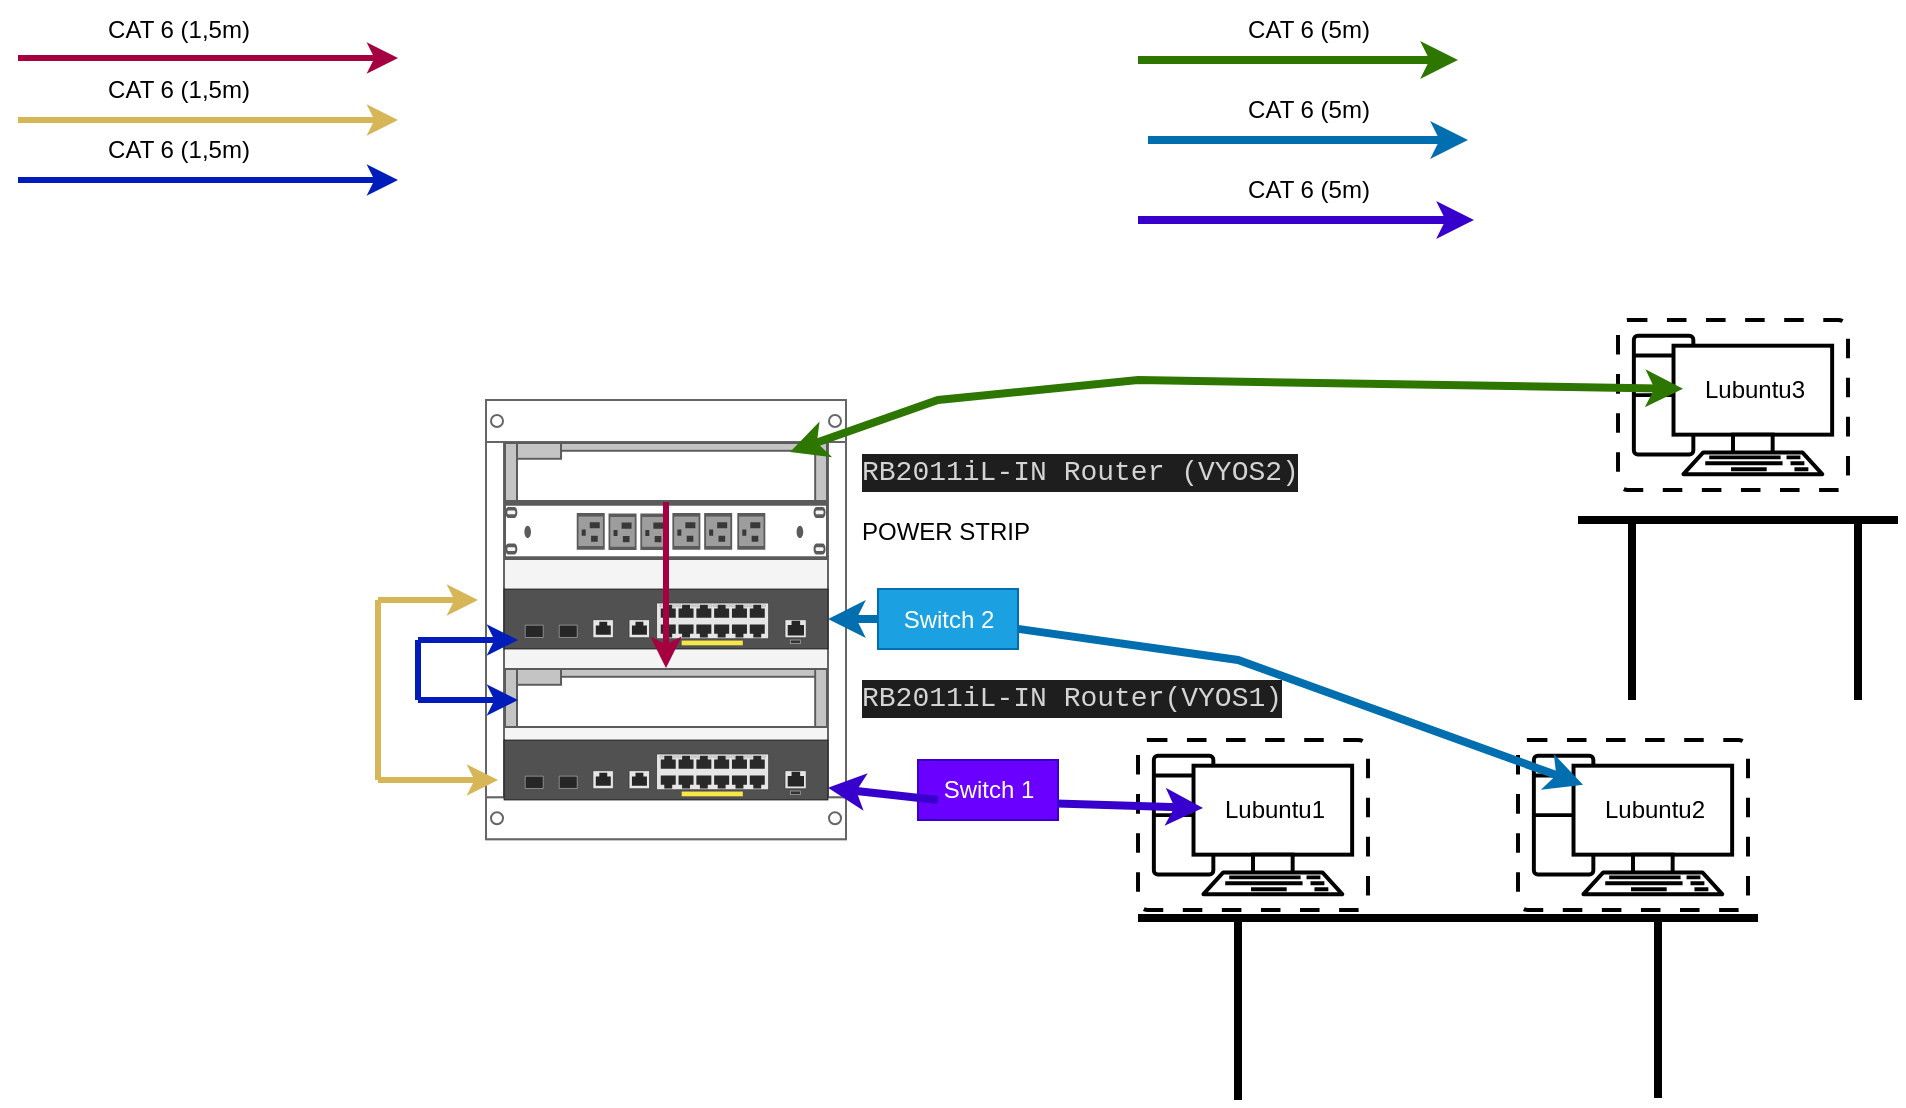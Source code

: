 <mxfile version="20.7.4" type="device"><diagram id="-aAP6mCgmCJH0XXqFISB" name="Sivu-1"><mxGraphModel dx="1803" dy="1047" grid="1" gridSize="10" guides="1" tooltips="1" connect="1" arrows="1" fold="1" page="1" pageScale="1" pageWidth="827" pageHeight="1169" math="0" shadow="0"><root><mxCell id="0"/><mxCell id="1" parent="0"/><mxCell id="H0pNGi8WztYxLhZ0FH-9-1" value="" style="strokeColor=#666666;html=1;verticalLabelPosition=bottom;labelBackgroundColor=#ffffff;verticalAlign=top;outlineConnect=0;shadow=0;dashed=0;shape=mxgraph.rackGeneral.rackCabinet2;fillColor2=#f4f4f4;container=1;collapsible=0;childLayout=rack;allowGaps=1;marginLeft=9;marginRight=9;marginTop=21;marginBottom=22;textColor=#666666;numDisp=off;" vertex="1" parent="1"><mxGeometry x="324" y="260" width="180" height="230" as="geometry"/></mxCell><mxCell id="H0pNGi8WztYxLhZ0FH-9-9" value="&lt;div style=&quot;color: rgb(212, 212, 212); background-color: rgb(30, 30, 30); font-family: Consolas, &amp;quot;Courier New&amp;quot;, monospace; font-size: 14px; line-height: 19px;&quot;&gt;RB2011iL-IN Router (VYOS2)&lt;/div&gt;" style="shape=mxgraph.rack.cisco.cisco_1921_integrated_services_router;html=1;labelPosition=right;align=left;spacingLeft=15;dashed=0;shadow=0;fillColor=#ffffff;" vertex="1" parent="H0pNGi8WztYxLhZ0FH-9-1"><mxGeometry x="9" y="21" width="162" height="30" as="geometry"/></mxCell><mxCell id="H0pNGi8WztYxLhZ0FH-9-5" value="POWER STRIP" style="strokeColor=#666666;html=1;labelPosition=right;align=left;spacingLeft=15;shadow=0;dashed=0;outlineConnect=0;shape=mxgraph.rack.dell.power_strip;" vertex="1" parent="H0pNGi8WztYxLhZ0FH-9-1"><mxGeometry x="9" y="51" width="162" height="29" as="geometry"/></mxCell><mxCell id="H0pNGi8WztYxLhZ0FH-9-23" value="&lt;div style=&quot;color: rgb(212, 212, 212); background-color: rgb(30, 30, 30); font-family: Consolas, &amp;quot;Courier New&amp;quot;, monospace; font-size: 14px; line-height: 19px;&quot;&gt;&lt;div style=&quot;line-height: 19px;&quot;&gt;&lt;br&gt;&lt;/div&gt;&lt;/div&gt;" style="html=1;verticalLabelPosition=bottom;verticalAlign=top;outlineConnect=0;shadow=0;dashed=0;shape=mxgraph.rack.hpe_aruba.switches.jl693a_aruba_12g_poeplus_2g_2sfpplus_switch;" vertex="1" parent="H0pNGi8WztYxLhZ0FH-9-1"><mxGeometry x="9" y="94.5" width="162" height="30" as="geometry"/></mxCell><mxCell id="H0pNGi8WztYxLhZ0FH-9-2" value="&lt;div style=&quot;color: rgb(212, 212, 212); background-color: rgb(30, 30, 30); font-family: Consolas, &amp;quot;Courier New&amp;quot;, monospace; font-size: 14px; line-height: 19px;&quot;&gt;RB2011iL-IN Router(VYOS1)&lt;/div&gt;" style="shape=mxgraph.rack.cisco.cisco_1921_integrated_services_router;html=1;labelPosition=right;align=left;spacingLeft=15;dashed=0;shadow=0;fillColor=#ffffff;" vertex="1" parent="H0pNGi8WztYxLhZ0FH-9-1"><mxGeometry x="9" y="134" width="162" height="30" as="geometry"/></mxCell><mxCell id="H0pNGi8WztYxLhZ0FH-9-8" value="&lt;div style=&quot;color: rgb(212, 212, 212); background-color: rgb(30, 30, 30); font-family: Consolas, &amp;quot;Courier New&amp;quot;, monospace; font-size: 14px; line-height: 19px;&quot;&gt;&lt;div style=&quot;line-height: 19px;&quot;&gt;&lt;br&gt;&lt;/div&gt;&lt;/div&gt;" style="html=1;verticalLabelPosition=bottom;verticalAlign=top;outlineConnect=0;shadow=0;dashed=0;shape=mxgraph.rack.hpe_aruba.switches.jl693a_aruba_12g_poeplus_2g_2sfpplus_switch;" vertex="1" parent="H0pNGi8WztYxLhZ0FH-9-1"><mxGeometry x="9" y="170" width="162" height="30" as="geometry"/></mxCell><mxCell id="H0pNGi8WztYxLhZ0FH-9-57" style="edgeStyle=orthogonalEdgeStyle;rounded=0;orthogonalLoop=1;jettySize=auto;html=1;strokeWidth=3;shadow=0;fillColor=#d80073;strokeColor=#A50040;" edge="1" parent="H0pNGi8WztYxLhZ0FH-9-1" source="H0pNGi8WztYxLhZ0FH-9-9" target="H0pNGi8WztYxLhZ0FH-9-2"><mxGeometry relative="1" as="geometry"/></mxCell><mxCell id="H0pNGi8WztYxLhZ0FH-9-19" value="" style="group" vertex="1" connectable="0" parent="1"><mxGeometry x="650" y="430" width="115" height="85" as="geometry"/></mxCell><mxCell id="H0pNGi8WztYxLhZ0FH-9-17" value="" style="verticalAlign=top;verticalLabelPosition=bottom;labelPosition=center;align=center;html=1;outlineConnect=0;gradientDirection=north;strokeWidth=2;shape=mxgraph.networks.virtual_pc;fillStyle=auto;labelBackgroundColor=none;" vertex="1" parent="H0pNGi8WztYxLhZ0FH-9-19"><mxGeometry width="115" height="85" as="geometry"/></mxCell><mxCell id="H0pNGi8WztYxLhZ0FH-9-18" value="Lubuntu1" style="text;html=1;align=center;verticalAlign=middle;resizable=0;points=[];autosize=1;strokeColor=none;fillColor=none;" vertex="1" parent="H0pNGi8WztYxLhZ0FH-9-19"><mxGeometry x="32.5" y="20" width="70" height="30" as="geometry"/></mxCell><mxCell id="H0pNGi8WztYxLhZ0FH-9-20" value="" style="group" vertex="1" connectable="0" parent="1"><mxGeometry x="840" y="430" width="115" height="85" as="geometry"/></mxCell><mxCell id="H0pNGi8WztYxLhZ0FH-9-13" value="" style="verticalAlign=top;verticalLabelPosition=bottom;labelPosition=center;align=center;html=1;outlineConnect=0;gradientDirection=north;strokeWidth=2;shape=mxgraph.networks.virtual_pc;fillStyle=auto;labelBackgroundColor=none;" vertex="1" parent="H0pNGi8WztYxLhZ0FH-9-20"><mxGeometry width="115" height="85" as="geometry"/></mxCell><mxCell id="H0pNGi8WztYxLhZ0FH-9-14" value="Lubuntu2" style="text;html=1;align=center;verticalAlign=middle;resizable=0;points=[];autosize=1;strokeColor=none;fillColor=none;" vertex="1" parent="H0pNGi8WztYxLhZ0FH-9-20"><mxGeometry x="32.5" y="20" width="70" height="30" as="geometry"/></mxCell><mxCell id="H0pNGi8WztYxLhZ0FH-9-21" value="" style="group" vertex="1" connectable="0" parent="1"><mxGeometry x="890" y="220" width="115" height="85" as="geometry"/></mxCell><mxCell id="H0pNGi8WztYxLhZ0FH-9-15" value="" style="verticalAlign=top;verticalLabelPosition=bottom;labelPosition=center;align=center;html=1;outlineConnect=0;gradientDirection=north;strokeWidth=2;shape=mxgraph.networks.virtual_pc;fillStyle=auto;labelBackgroundColor=none;" vertex="1" parent="H0pNGi8WztYxLhZ0FH-9-21"><mxGeometry width="115" height="85" as="geometry"/></mxCell><mxCell id="H0pNGi8WztYxLhZ0FH-9-16" value="Lubuntu3" style="text;html=1;align=center;verticalAlign=middle;resizable=0;points=[];autosize=1;strokeColor=none;fillColor=none;" vertex="1" parent="H0pNGi8WztYxLhZ0FH-9-21"><mxGeometry x="32.5" y="20" width="70" height="30" as="geometry"/></mxCell><mxCell id="H0pNGi8WztYxLhZ0FH-9-60" value="" style="endArrow=none;html=1;rounded=0;strokeWidth=4;" edge="1" parent="H0pNGi8WztYxLhZ0FH-9-21"><mxGeometry width="50" height="50" relative="1" as="geometry"><mxPoint x="-20" y="100" as="sourcePoint"/><mxPoint x="140" y="100" as="targetPoint"/></mxGeometry></mxCell><mxCell id="H0pNGi8WztYxLhZ0FH-9-38" value="" style="endArrow=none;html=1;rounded=0;strokeWidth=4;" edge="1" parent="1"><mxGeometry width="50" height="50" relative="1" as="geometry"><mxPoint x="650" y="519" as="sourcePoint"/><mxPoint x="960" y="519" as="targetPoint"/></mxGeometry></mxCell><mxCell id="H0pNGi8WztYxLhZ0FH-9-39" value="" style="endArrow=none;html=1;rounded=0;strokeWidth=4;" edge="1" parent="1"><mxGeometry width="50" height="50" relative="1" as="geometry"><mxPoint x="700" y="610" as="sourcePoint"/><mxPoint x="700" y="520" as="targetPoint"/></mxGeometry></mxCell><mxCell id="H0pNGi8WztYxLhZ0FH-9-40" value="" style="endArrow=none;html=1;rounded=0;strokeWidth=4;" edge="1" parent="1"><mxGeometry x="0.556" y="-240" width="50" height="50" relative="1" as="geometry"><mxPoint x="910" y="609" as="sourcePoint"/><mxPoint x="910" y="519" as="targetPoint"/><mxPoint as="offset"/></mxGeometry></mxCell><mxCell id="H0pNGi8WztYxLhZ0FH-9-41" value="" style="endArrow=classic;startArrow=none;html=1;rounded=0;strokeWidth=4;fillColor=#6a00ff;strokeColor=#3700CC;" edge="1" parent="1" source="H0pNGi8WztYxLhZ0FH-9-83" target="H0pNGi8WztYxLhZ0FH-9-18"><mxGeometry width="50" height="50" relative="1" as="geometry"><mxPoint x="590" y="530" as="sourcePoint"/><mxPoint x="590" y="450" as="targetPoint"/><Array as="points"><mxPoint x="550" y="460"/></Array></mxGeometry></mxCell><mxCell id="H0pNGi8WztYxLhZ0FH-9-42" value="" style="endArrow=classic;startArrow=none;html=1;rounded=0;strokeWidth=4;fillColor=#1ba1e2;strokeColor=#006EAF;" edge="1" parent="1" source="H0pNGi8WztYxLhZ0FH-9-79" target="H0pNGi8WztYxLhZ0FH-9-14"><mxGeometry width="50" height="50" relative="1" as="geometry"><mxPoint x="520" y="363.318" as="sourcePoint"/><mxPoint x="707.5" y="375.674" as="targetPoint"/><Array as="points"><mxPoint x="700" y="390"/></Array></mxGeometry></mxCell><mxCell id="H0pNGi8WztYxLhZ0FH-9-43" value="" style="endArrow=classic;startArrow=classic;html=1;rounded=0;strokeWidth=4;fillColor=#60a917;strokeColor=#2D7600;exitX=0.883;exitY=0.167;exitDx=0;exitDy=0;exitPerimeter=0;" edge="1" parent="1" source="H0pNGi8WztYxLhZ0FH-9-9" target="H0pNGi8WztYxLhZ0FH-9-16"><mxGeometry width="50" height="50" relative="1" as="geometry"><mxPoint x="510" y="199.998" as="sourcePoint"/><mxPoint x="697.5" y="212.354" as="targetPoint"/><Array as="points"><mxPoint x="550" y="260"/><mxPoint x="650" y="250"/></Array></mxGeometry></mxCell><mxCell id="H0pNGi8WztYxLhZ0FH-9-50" value="" style="endArrow=classic;html=1;rounded=0;strokeWidth=3;fillColor=#fff2cc;strokeColor=#d6b656;gradientColor=#ffd966;" edge="1" parent="1"><mxGeometry width="50" height="50" relative="1" as="geometry"><mxPoint x="270" y="360" as="sourcePoint"/><mxPoint x="320" y="360" as="targetPoint"/></mxGeometry></mxCell><mxCell id="H0pNGi8WztYxLhZ0FH-9-51" value="" style="endArrow=none;html=1;rounded=0;strokeWidth=3;fillColor=#fff2cc;strokeColor=#d6b656;gradientColor=#ffd966;" edge="1" parent="1"><mxGeometry width="50" height="50" relative="1" as="geometry"><mxPoint x="270" y="450" as="sourcePoint"/><mxPoint x="270" y="360" as="targetPoint"/></mxGeometry></mxCell><mxCell id="H0pNGi8WztYxLhZ0FH-9-52" value="" style="endArrow=classic;html=1;rounded=0;strokeWidth=3;fillColor=#fff2cc;strokeColor=#d6b656;gradientColor=#ffd966;" edge="1" parent="1"><mxGeometry width="50" height="50" relative="1" as="geometry"><mxPoint x="270" y="450" as="sourcePoint"/><mxPoint x="330" y="450" as="targetPoint"/></mxGeometry></mxCell><mxCell id="H0pNGi8WztYxLhZ0FH-9-54" value="" style="endArrow=classic;html=1;rounded=0;strokeWidth=3;fillColor=#0050ef;strokeColor=#001DBC;" edge="1" parent="1"><mxGeometry width="50" height="50" relative="1" as="geometry"><mxPoint x="290" y="380" as="sourcePoint"/><mxPoint x="340" y="380" as="targetPoint"/></mxGeometry></mxCell><mxCell id="H0pNGi8WztYxLhZ0FH-9-55" value="" style="endArrow=none;html=1;rounded=0;strokeWidth=3;fillColor=#0050ef;strokeColor=#001DBC;" edge="1" parent="1"><mxGeometry width="50" height="50" relative="1" as="geometry"><mxPoint x="290" y="410" as="sourcePoint"/><mxPoint x="290" y="380" as="targetPoint"/></mxGeometry></mxCell><mxCell id="H0pNGi8WztYxLhZ0FH-9-56" value="" style="endArrow=classic;html=1;rounded=0;strokeWidth=3;fillColor=#0050ef;strokeColor=#001DBC;" edge="1" parent="1"><mxGeometry width="50" height="50" relative="1" as="geometry"><mxPoint x="290" y="410" as="sourcePoint"/><mxPoint x="340" y="410" as="targetPoint"/></mxGeometry></mxCell><mxCell id="H0pNGi8WztYxLhZ0FH-9-61" value="" style="endArrow=none;html=1;rounded=0;strokeWidth=4;" edge="1" parent="1"><mxGeometry x="0.556" y="-240" width="50" height="50" relative="1" as="geometry"><mxPoint x="1010" y="410" as="sourcePoint"/><mxPoint x="1010" y="320" as="targetPoint"/><mxPoint as="offset"/></mxGeometry></mxCell><mxCell id="H0pNGi8WztYxLhZ0FH-9-62" value="" style="endArrow=none;html=1;rounded=0;strokeWidth=4;" edge="1" parent="1"><mxGeometry x="0.556" y="-240" width="50" height="50" relative="1" as="geometry"><mxPoint x="897" y="410" as="sourcePoint"/><mxPoint x="897" y="320" as="targetPoint"/><mxPoint as="offset"/></mxGeometry></mxCell><mxCell id="H0pNGi8WztYxLhZ0FH-9-64" style="edgeStyle=orthogonalEdgeStyle;rounded=0;orthogonalLoop=1;jettySize=auto;html=1;strokeWidth=3;shadow=0;fillColor=#d80073;strokeColor=#A50040;" edge="1" parent="1"><mxGeometry x="0.118" y="-214" relative="1" as="geometry"><mxPoint x="90" y="89" as="sourcePoint"/><mxPoint x="280" y="89" as="targetPoint"/><mxPoint as="offset"/></mxGeometry></mxCell><mxCell id="H0pNGi8WztYxLhZ0FH-9-65" value="CAT 6 (1,5m)" style="text;html=1;align=center;verticalAlign=middle;resizable=0;points=[];autosize=1;strokeColor=none;fillColor=none;" vertex="1" parent="1"><mxGeometry x="125" y="60" width="90" height="30" as="geometry"/></mxCell><mxCell id="H0pNGi8WztYxLhZ0FH-9-66" value="" style="endArrow=classic;html=1;rounded=0;strokeWidth=3;fillColor=#fff2cc;strokeColor=#d6b656;gradientColor=#ffd966;" edge="1" parent="1"><mxGeometry width="50" height="50" relative="1" as="geometry"><mxPoint x="90" y="120" as="sourcePoint"/><mxPoint x="280" y="120" as="targetPoint"/></mxGeometry></mxCell><mxCell id="H0pNGi8WztYxLhZ0FH-9-67" value="CAT 6 (1,5m)" style="text;html=1;align=center;verticalAlign=middle;resizable=0;points=[];autosize=1;strokeColor=none;fillColor=none;" vertex="1" parent="1"><mxGeometry x="125" y="90" width="90" height="30" as="geometry"/></mxCell><mxCell id="H0pNGi8WztYxLhZ0FH-9-68" value="" style="endArrow=classic;html=1;rounded=0;strokeWidth=3;fillColor=#0050ef;strokeColor=#001DBC;" edge="1" parent="1"><mxGeometry width="50" height="50" relative="1" as="geometry"><mxPoint x="90" y="150" as="sourcePoint"/><mxPoint x="280" y="150" as="targetPoint"/></mxGeometry></mxCell><mxCell id="H0pNGi8WztYxLhZ0FH-9-69" value="CAT 6 (1,5m)" style="text;html=1;align=center;verticalAlign=middle;resizable=0;points=[];autosize=1;strokeColor=none;fillColor=none;" vertex="1" parent="1"><mxGeometry x="125" y="120" width="90" height="30" as="geometry"/></mxCell><mxCell id="H0pNGi8WztYxLhZ0FH-9-70" value="" style="endArrow=classic;startArrow=none;html=1;rounded=0;strokeWidth=4;fillColor=#60a917;strokeColor=#2D7600;startFill=0;" edge="1" parent="1"><mxGeometry width="50" height="50" relative="1" as="geometry"><mxPoint x="650" y="90" as="sourcePoint"/><mxPoint x="810" y="90" as="targetPoint"/><Array as="points"><mxPoint x="694" y="90"/><mxPoint x="793.95" y="90"/></Array></mxGeometry></mxCell><mxCell id="H0pNGi8WztYxLhZ0FH-9-71" value="CAT 6 (5m)" style="text;html=1;align=center;verticalAlign=middle;resizable=0;points=[];autosize=1;strokeColor=none;fillColor=none;" vertex="1" parent="1"><mxGeometry x="695" y="60" width="80" height="30" as="geometry"/></mxCell><mxCell id="H0pNGi8WztYxLhZ0FH-9-72" value="" style="endArrow=classic;startArrow=none;html=1;rounded=0;strokeWidth=4;fillColor=#1ba1e2;strokeColor=#006EAF;startFill=0;" edge="1" parent="1"><mxGeometry width="50" height="50" relative="1" as="geometry"><mxPoint x="655" y="130" as="sourcePoint"/><mxPoint x="815" y="130" as="targetPoint"/><Array as="points"/></mxGeometry></mxCell><mxCell id="H0pNGi8WztYxLhZ0FH-9-73" value="CAT 6 (5m)" style="text;html=1;align=center;verticalAlign=middle;resizable=0;points=[];autosize=1;strokeColor=none;fillColor=none;" vertex="1" parent="1"><mxGeometry x="695" y="100" width="80" height="30" as="geometry"/></mxCell><mxCell id="H0pNGi8WztYxLhZ0FH-9-75" value="" style="endArrow=classic;startArrow=none;html=1;rounded=0;strokeWidth=4;fillColor=#6a00ff;strokeColor=#3700CC;startFill=0;" edge="1" parent="1"><mxGeometry width="50" height="50" relative="1" as="geometry"><mxPoint x="650" y="170" as="sourcePoint"/><mxPoint x="818" y="170" as="targetPoint"/></mxGeometry></mxCell><mxCell id="H0pNGi8WztYxLhZ0FH-9-76" value="CAT 6 (5m)" style="text;html=1;align=center;verticalAlign=middle;resizable=0;points=[];autosize=1;strokeColor=none;fillColor=none;" vertex="1" parent="1"><mxGeometry x="695" y="140" width="80" height="30" as="geometry"/></mxCell><mxCell id="H0pNGi8WztYxLhZ0FH-9-79" value="Switch 2" style="text;html=1;align=center;verticalAlign=middle;resizable=0;points=[];autosize=1;strokeColor=#006EAF;fillColor=#1ba1e2;fontColor=#ffffff;" vertex="1" parent="1"><mxGeometry x="520" y="354.5" width="70" height="30" as="geometry"/></mxCell><mxCell id="H0pNGi8WztYxLhZ0FH-9-80" value="" style="endArrow=none;startArrow=classic;html=1;rounded=0;strokeWidth=4;fillColor=#1ba1e2;strokeColor=#006EAF;" edge="1" parent="1" source="H0pNGi8WztYxLhZ0FH-9-23" target="H0pNGi8WztYxLhZ0FH-9-79"><mxGeometry width="50" height="50" relative="1" as="geometry"><mxPoint x="495" y="375.306" as="sourcePoint"/><mxPoint x="872.5" y="452.349" as="targetPoint"/><Array as="points"/></mxGeometry></mxCell><mxCell id="H0pNGi8WztYxLhZ0FH-9-83" value="Switch 1" style="text;html=1;align=center;verticalAlign=middle;resizable=0;points=[];autosize=1;strokeColor=#3700CC;fillColor=#6a00ff;fontColor=#ffffff;" vertex="1" parent="1"><mxGeometry x="540" y="440" width="70" height="30" as="geometry"/></mxCell><mxCell id="H0pNGi8WztYxLhZ0FH-9-84" value="" style="endArrow=none;startArrow=classic;html=1;rounded=0;strokeWidth=4;fillColor=#6a00ff;strokeColor=#3700CC;" edge="1" parent="1" source="H0pNGi8WztYxLhZ0FH-9-8"><mxGeometry width="50" height="50" relative="1" as="geometry"><mxPoint x="495" y="453.934" as="sourcePoint"/><mxPoint x="550" y="460" as="targetPoint"/><Array as="points"/></mxGeometry></mxCell></root></mxGraphModel></diagram></mxfile>